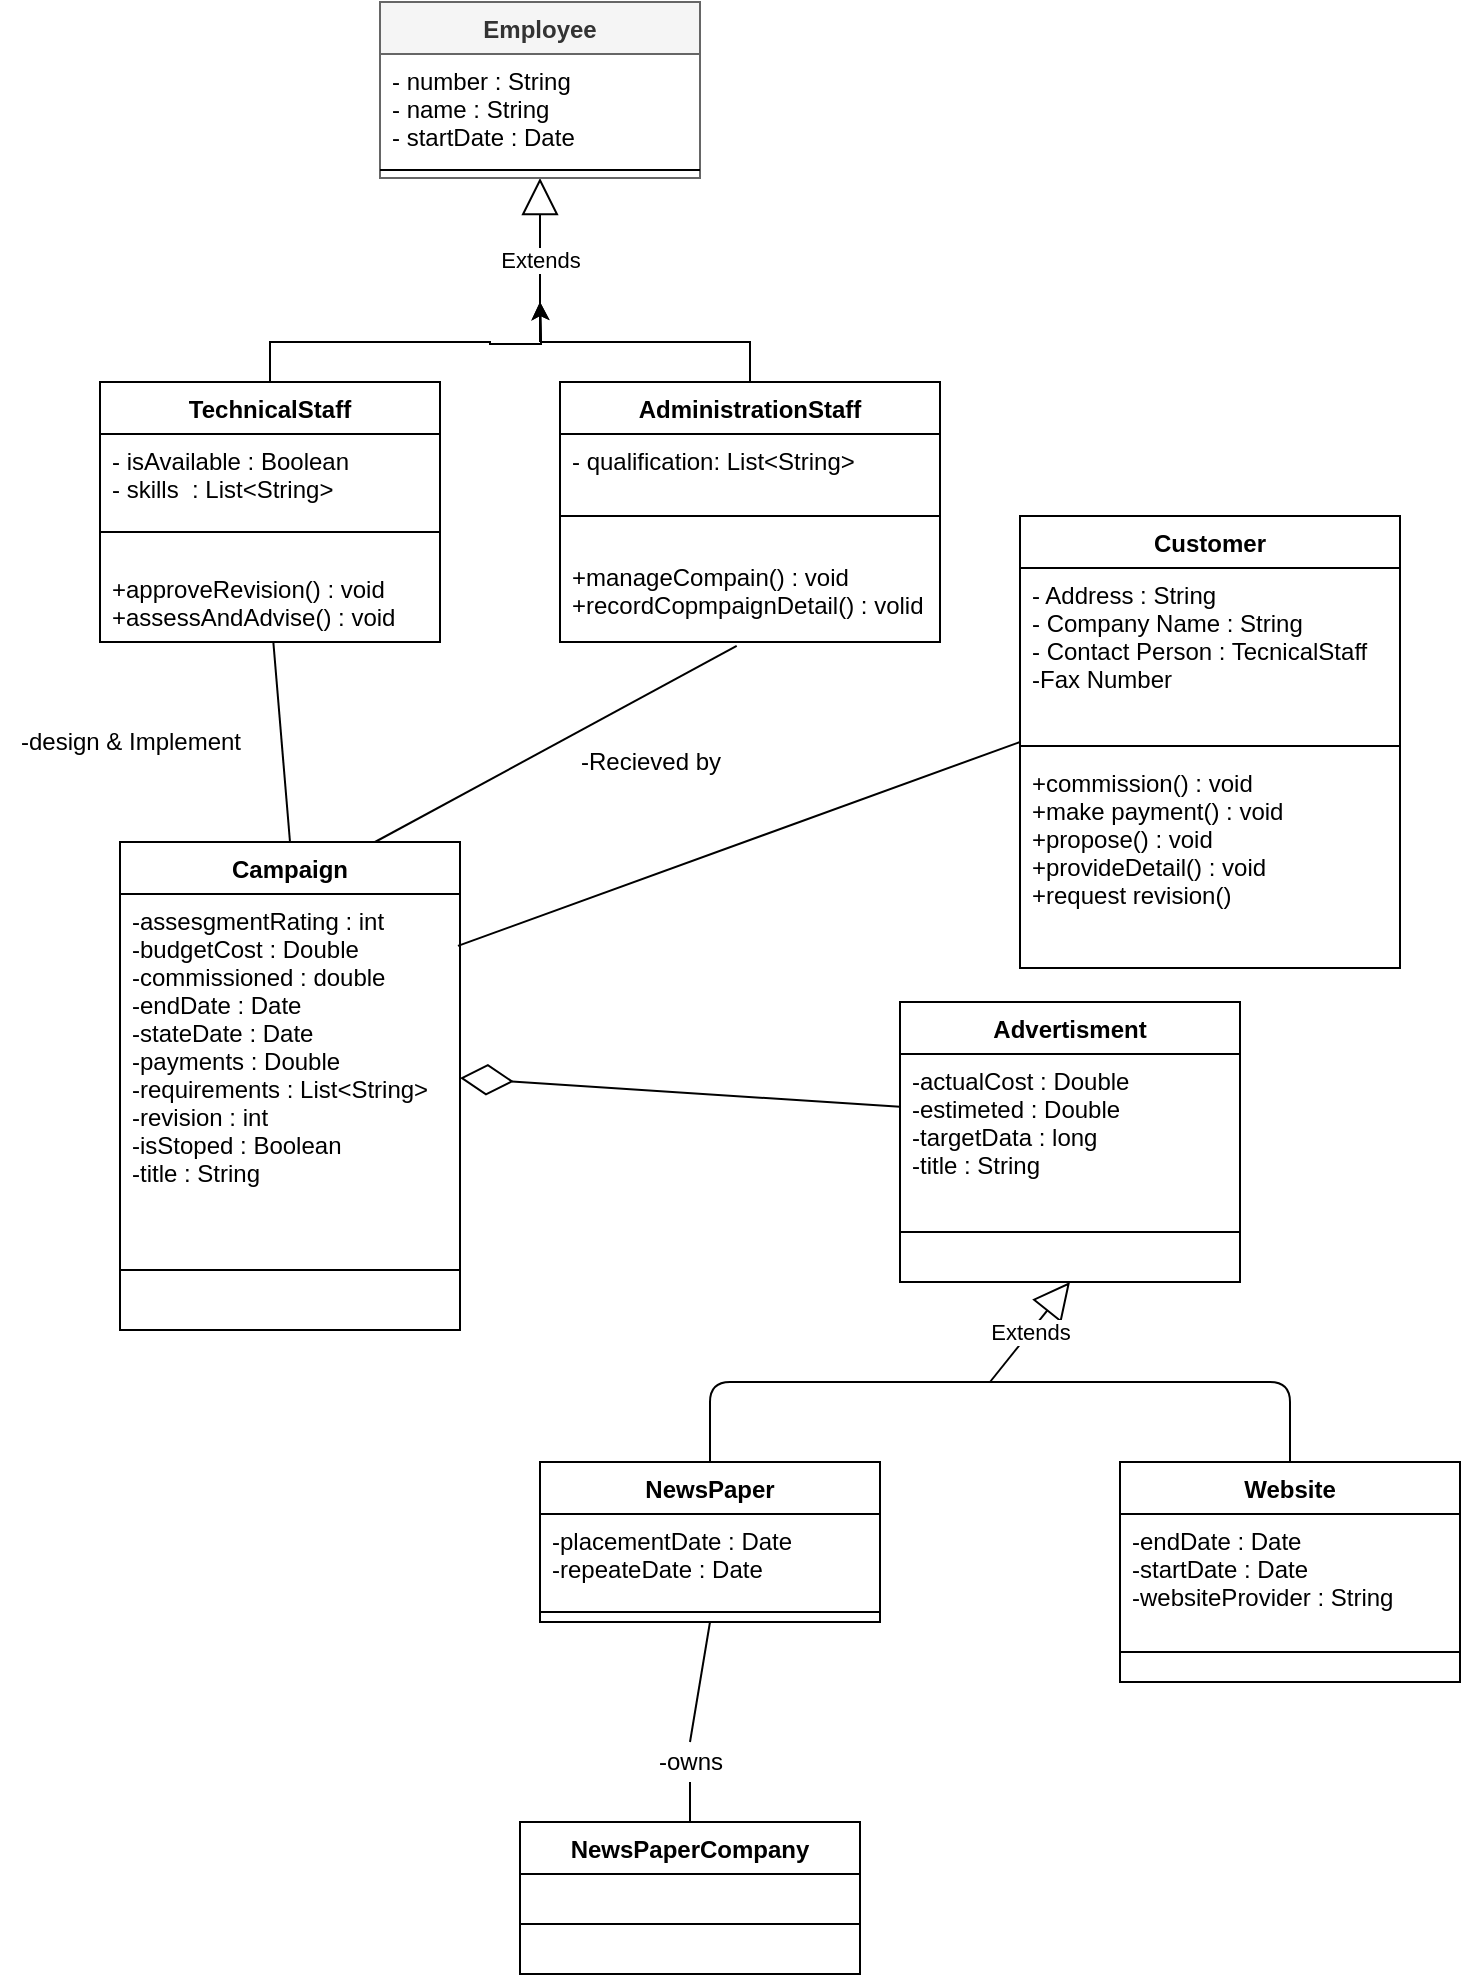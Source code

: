 <mxfile>
    <diagram id="_1IlsQg4N5QaLtDpFi36" name="Page-1">
        <mxGraphModel dx="1910" dy="1588" grid="1" gridSize="10" guides="1" tooltips="1" connect="1" arrows="1" fold="1" page="1" pageScale="1" pageWidth="850" pageHeight="1100" math="0" shadow="0">
            <root>
                <mxCell id="0"/>
                <mxCell id="1" parent="0"/>
                <mxCell id="104" style="edgeStyle=orthogonalEdgeStyle;rounded=0;orthogonalLoop=1;jettySize=auto;html=1;exitX=0.5;exitY=0;exitDx=0;exitDy=0;" parent="1" source="105" edge="1">
                    <mxGeometry relative="1" as="geometry">
                        <mxPoint x="-520" y="-930.0" as="targetPoint"/>
                    </mxGeometry>
                </mxCell>
                <mxCell id="105" value="TechnicalStaff" style="swimlane;fontStyle=1;align=center;verticalAlign=top;childLayout=stackLayout;horizontal=1;startSize=26;horizontalStack=0;resizeParent=1;resizeParentMax=0;resizeLast=0;collapsible=1;marginBottom=0;" parent="1" vertex="1">
                    <mxGeometry x="-740" y="-890" width="170" height="130" as="geometry"/>
                </mxCell>
                <mxCell id="106" value="- isAvailable : Boolean&#10;- skills  : List&lt;String&gt;" style="text;strokeColor=none;fillColor=none;align=left;verticalAlign=top;spacingLeft=4;spacingRight=4;overflow=hidden;rotatable=0;points=[[0,0.5],[1,0.5]];portConstraint=eastwest;" parent="105" vertex="1">
                    <mxGeometry y="26" width="170" height="34" as="geometry"/>
                </mxCell>
                <mxCell id="107" value="" style="line;strokeWidth=1;fillColor=none;align=left;verticalAlign=middle;spacingTop=-1;spacingLeft=3;spacingRight=3;rotatable=0;labelPosition=right;points=[];portConstraint=eastwest;" parent="105" vertex="1">
                    <mxGeometry y="60" width="170" height="30" as="geometry"/>
                </mxCell>
                <mxCell id="108" value="+approveRevision() : void&#10;+assessAndAdvise() : void" style="text;strokeColor=none;fillColor=none;align=left;verticalAlign=top;spacingLeft=4;spacingRight=4;overflow=hidden;rotatable=0;points=[[0,0.5],[1,0.5]];portConstraint=eastwest;" parent="105" vertex="1">
                    <mxGeometry y="90" width="170" height="40" as="geometry"/>
                </mxCell>
                <mxCell id="109" value="Extends" style="endArrow=block;endSize=16;endFill=0;html=1;entryX=0.5;entryY=1;entryDx=0;entryDy=0;" parent="1" target="119" edge="1">
                    <mxGeometry width="160" relative="1" as="geometry">
                        <mxPoint x="-520" y="-910" as="sourcePoint"/>
                        <mxPoint x="-535.03" y="-1050.884" as="targetPoint"/>
                    </mxGeometry>
                </mxCell>
                <mxCell id="110" style="edgeStyle=orthogonalEdgeStyle;rounded=0;orthogonalLoop=1;jettySize=auto;html=1;exitX=0.5;exitY=0;exitDx=0;exitDy=0;" parent="1" source="111" edge="1">
                    <mxGeometry relative="1" as="geometry">
                        <mxPoint x="-520" y="-930.0" as="targetPoint"/>
                    </mxGeometry>
                </mxCell>
                <mxCell id="111" value="AdministrationStaff" style="swimlane;fontStyle=1;align=center;verticalAlign=top;childLayout=stackLayout;horizontal=1;startSize=26;horizontalStack=0;resizeParent=1;resizeParentMax=0;resizeLast=0;collapsible=1;marginBottom=0;" parent="1" vertex="1">
                    <mxGeometry x="-510" y="-890" width="190" height="130" as="geometry"/>
                </mxCell>
                <mxCell id="112" value="- qualification: List&lt;String&gt;" style="text;strokeColor=none;fillColor=none;align=left;verticalAlign=top;spacingLeft=4;spacingRight=4;overflow=hidden;rotatable=0;points=[[0,0.5],[1,0.5]];portConstraint=eastwest;" parent="111" vertex="1">
                    <mxGeometry y="26" width="190" height="24" as="geometry"/>
                </mxCell>
                <mxCell id="113" value="" style="line;strokeWidth=1;fillColor=none;align=left;verticalAlign=middle;spacingTop=-1;spacingLeft=3;spacingRight=3;rotatable=0;labelPosition=right;points=[];portConstraint=eastwest;" parent="111" vertex="1">
                    <mxGeometry y="50" width="190" height="34" as="geometry"/>
                </mxCell>
                <mxCell id="114" value="+manageCompain() : void&#10;+recordCopmpaignDetail() : volid" style="text;strokeColor=none;fillColor=none;align=left;verticalAlign=top;spacingLeft=4;spacingRight=4;overflow=hidden;rotatable=0;points=[[0,0.5],[1,0.5]];portConstraint=eastwest;" parent="111" vertex="1">
                    <mxGeometry y="84" width="190" height="46" as="geometry"/>
                </mxCell>
                <mxCell id="115" value="Campaign" style="swimlane;fontStyle=1;align=center;verticalAlign=top;childLayout=stackLayout;horizontal=1;startSize=26;horizontalStack=0;resizeParent=1;resizeParentMax=0;resizeLast=0;collapsible=1;marginBottom=0;" parent="1" vertex="1">
                    <mxGeometry x="-730" y="-660" width="170" height="244" as="geometry"/>
                </mxCell>
                <mxCell id="116" value="-assesgmentRating : int&#10;-budgetCost : Double&#10;-commissioned : double&#10;-endDate : Date&#10;-stateDate : Date&#10;-payments : Double&#10;-requirements : List&lt;String&gt;&#10;-revision : int&#10;-isStoped : Boolean&#10;-title : String" style="text;strokeColor=none;fillColor=none;align=left;verticalAlign=top;spacingLeft=4;spacingRight=4;overflow=hidden;rotatable=0;points=[[0,0.5],[1,0.5]];portConstraint=eastwest;" parent="115" vertex="1">
                    <mxGeometry y="26" width="170" height="184" as="geometry"/>
                </mxCell>
                <mxCell id="117" value="" style="line;strokeWidth=1;fillColor=none;align=left;verticalAlign=middle;spacingTop=-1;spacingLeft=3;spacingRight=3;rotatable=0;labelPosition=right;points=[];portConstraint=eastwest;" parent="115" vertex="1">
                    <mxGeometry y="210" width="170" height="8" as="geometry"/>
                </mxCell>
                <mxCell id="118" value=" " style="text;strokeColor=none;fillColor=none;align=left;verticalAlign=top;spacingLeft=4;spacingRight=4;overflow=hidden;rotatable=0;points=[[0,0.5],[1,0.5]];portConstraint=eastwest;" parent="115" vertex="1">
                    <mxGeometry y="218" width="170" height="26" as="geometry"/>
                </mxCell>
                <mxCell id="119" value="Employee" style="swimlane;fontStyle=1;align=center;verticalAlign=top;childLayout=stackLayout;horizontal=1;startSize=26;horizontalStack=0;resizeParent=1;resizeParentMax=0;resizeLast=0;collapsible=1;marginBottom=0;fillColor=#f5f5f5;strokeColor=#666666;fontColor=#333333;" parent="1" vertex="1">
                    <mxGeometry x="-600" y="-1080" width="160" height="88" as="geometry"/>
                </mxCell>
                <mxCell id="120" value="- number : String&#10;- name : String&#10;- startDate : Date" style="text;strokeColor=none;fillColor=none;align=left;verticalAlign=top;spacingLeft=4;spacingRight=4;overflow=hidden;rotatable=0;points=[[0,0.5],[1,0.5]];portConstraint=eastwest;" parent="119" vertex="1">
                    <mxGeometry y="26" width="160" height="54" as="geometry"/>
                </mxCell>
                <mxCell id="121" value="" style="line;strokeWidth=1;fillColor=none;align=left;verticalAlign=middle;spacingTop=-1;spacingLeft=3;spacingRight=3;rotatable=0;labelPosition=right;points=[];portConstraint=eastwest;" parent="119" vertex="1">
                    <mxGeometry y="80" width="160" height="8" as="geometry"/>
                </mxCell>
                <mxCell id="122" value="" style="endArrow=none;html=1;exitX=0.5;exitY=0;exitDx=0;exitDy=0;" parent="1" source="115" target="108" edge="1">
                    <mxGeometry width="50" height="50" relative="1" as="geometry">
                        <mxPoint x="-650" y="-700" as="sourcePoint"/>
                        <mxPoint x="-600" y="-750" as="targetPoint"/>
                    </mxGeometry>
                </mxCell>
                <mxCell id="123" value="" style="endArrow=none;html=1;exitX=0.75;exitY=0;exitDx=0;exitDy=0;entryX=0.465;entryY=1.042;entryDx=0;entryDy=0;entryPerimeter=0;" parent="1" source="115" target="114" edge="1">
                    <mxGeometry width="50" height="50" relative="1" as="geometry">
                        <mxPoint x="-635" y="-650" as="sourcePoint"/>
                        <mxPoint x="-643.333" y="-750" as="targetPoint"/>
                    </mxGeometry>
                </mxCell>
                <mxCell id="124" value="Customer" style="swimlane;fontStyle=1;align=center;verticalAlign=top;childLayout=stackLayout;horizontal=1;startSize=26;horizontalStack=0;resizeParent=1;resizeParentMax=0;resizeLast=0;collapsible=1;marginBottom=0;" parent="1" vertex="1">
                    <mxGeometry x="-280" y="-823" width="190" height="226" as="geometry"/>
                </mxCell>
                <mxCell id="125" value="- Address : String&#10;- Company Name : String&#10;- Contact Person : TecnicalStaff&#10;-Fax Number&#10;" style="text;strokeColor=none;fillColor=none;align=left;verticalAlign=top;spacingLeft=4;spacingRight=4;overflow=hidden;rotatable=0;points=[[0,0.5],[1,0.5]];portConstraint=eastwest;" parent="124" vertex="1">
                    <mxGeometry y="26" width="190" height="84" as="geometry"/>
                </mxCell>
                <mxCell id="126" value="" style="line;strokeWidth=1;fillColor=none;align=left;verticalAlign=middle;spacingTop=-1;spacingLeft=3;spacingRight=3;rotatable=0;labelPosition=right;points=[];portConstraint=eastwest;" parent="124" vertex="1">
                    <mxGeometry y="110" width="190" height="10" as="geometry"/>
                </mxCell>
                <mxCell id="127" value="+commission() : void&#10;+make payment() : void&#10;+propose() : void&#10;+provideDetail() : void&#10;+request revision()" style="text;strokeColor=none;fillColor=none;align=left;verticalAlign=top;spacingLeft=4;spacingRight=4;overflow=hidden;rotatable=0;points=[[0,0.5],[1,0.5]];portConstraint=eastwest;" parent="124" vertex="1">
                    <mxGeometry y="120" width="190" height="106" as="geometry"/>
                </mxCell>
                <mxCell id="128" value="" style="endArrow=none;html=1;exitX=0.994;exitY=0.141;exitDx=0;exitDy=0;entryX=0;entryY=0.5;entryDx=0;entryDy=0;exitPerimeter=0;" parent="1" source="116" target="124" edge="1">
                    <mxGeometry width="50" height="50" relative="1" as="geometry">
                        <mxPoint x="-592.5" y="-650" as="sourcePoint"/>
                        <mxPoint x="-390.95" y="-758.068" as="targetPoint"/>
                    </mxGeometry>
                </mxCell>
                <mxCell id="129" value="Advertisment" style="swimlane;fontStyle=1;align=center;verticalAlign=top;childLayout=stackLayout;horizontal=1;startSize=26;horizontalStack=0;resizeParent=1;resizeParentMax=0;resizeLast=0;collapsible=1;marginBottom=0;" parent="1" vertex="1">
                    <mxGeometry x="-340" y="-580" width="170" height="140" as="geometry"/>
                </mxCell>
                <mxCell id="130" value="-actualCost : Double&#10;-estimeted : Double&#10;-targetData : long&#10;-title : String" style="text;strokeColor=none;fillColor=none;align=left;verticalAlign=top;spacingLeft=4;spacingRight=4;overflow=hidden;rotatable=0;points=[[0,0.5],[1,0.5]];portConstraint=eastwest;" parent="129" vertex="1">
                    <mxGeometry y="26" width="170" height="64" as="geometry"/>
                </mxCell>
                <mxCell id="131" value="" style="line;strokeWidth=1;fillColor=none;align=left;verticalAlign=middle;spacingTop=-1;spacingLeft=3;spacingRight=3;rotatable=0;labelPosition=right;points=[];portConstraint=eastwest;" parent="129" vertex="1">
                    <mxGeometry y="90" width="170" height="50" as="geometry"/>
                </mxCell>
                <mxCell id="132" value="" style="endArrow=diamondThin;endFill=0;endSize=24;html=1;entryX=1;entryY=0.5;entryDx=0;entryDy=0;" parent="1" source="130" target="116" edge="1">
                    <mxGeometry width="160" relative="1" as="geometry">
                        <mxPoint x="-550" y="-538.59" as="sourcePoint"/>
                        <mxPoint x="-390" y="-538.59" as="targetPoint"/>
                    </mxGeometry>
                </mxCell>
                <mxCell id="133" value="NewsPaper" style="swimlane;fontStyle=1;align=center;verticalAlign=top;childLayout=stackLayout;horizontal=1;startSize=26;horizontalStack=0;resizeParent=1;resizeParentMax=0;resizeLast=0;collapsible=1;marginBottom=0;" parent="1" vertex="1">
                    <mxGeometry x="-520" y="-350" width="170" height="80" as="geometry"/>
                </mxCell>
                <mxCell id="134" value="-placementDate : Date&#10;-repeateDate : Date" style="text;strokeColor=none;fillColor=none;align=left;verticalAlign=top;spacingLeft=4;spacingRight=4;overflow=hidden;rotatable=0;points=[[0,0.5],[1,0.5]];portConstraint=eastwest;" parent="133" vertex="1">
                    <mxGeometry y="26" width="170" height="44" as="geometry"/>
                </mxCell>
                <mxCell id="135" value="" style="line;strokeWidth=1;fillColor=none;align=left;verticalAlign=middle;spacingTop=-1;spacingLeft=3;spacingRight=3;rotatable=0;labelPosition=right;points=[];portConstraint=eastwest;" parent="133" vertex="1">
                    <mxGeometry y="70" width="170" height="10" as="geometry"/>
                </mxCell>
                <mxCell id="136" value="Extends" style="endArrow=block;endSize=16;endFill=0;html=1;entryX=0.5;entryY=1;entryDx=0;entryDy=0;" parent="1" target="129" edge="1">
                    <mxGeometry width="160" relative="1" as="geometry">
                        <mxPoint x="-295" y="-390" as="sourcePoint"/>
                        <mxPoint x="-270" y="-470" as="targetPoint"/>
                    </mxGeometry>
                </mxCell>
                <mxCell id="137" value="Website" style="swimlane;fontStyle=1;align=center;verticalAlign=top;childLayout=stackLayout;horizontal=1;startSize=26;horizontalStack=0;resizeParent=1;resizeParentMax=0;resizeLast=0;collapsible=1;marginBottom=0;" parent="1" vertex="1">
                    <mxGeometry x="-230" y="-350" width="170" height="110" as="geometry"/>
                </mxCell>
                <mxCell id="138" value="-endDate : Date&#10;-startDate : Date&#10;-websiteProvider : String" style="text;strokeColor=none;fillColor=none;align=left;verticalAlign=top;spacingLeft=4;spacingRight=4;overflow=hidden;rotatable=0;points=[[0,0.5],[1,0.5]];portConstraint=eastwest;" parent="137" vertex="1">
                    <mxGeometry y="26" width="170" height="54" as="geometry"/>
                </mxCell>
                <mxCell id="139" value="" style="line;strokeWidth=1;fillColor=none;align=left;verticalAlign=middle;spacingTop=-1;spacingLeft=3;spacingRight=3;rotatable=0;labelPosition=right;points=[];portConstraint=eastwest;" parent="137" vertex="1">
                    <mxGeometry y="80" width="170" height="30" as="geometry"/>
                </mxCell>
                <mxCell id="140" value="NewsPaperCompany" style="swimlane;fontStyle=1;align=center;verticalAlign=top;childLayout=stackLayout;horizontal=1;startSize=26;horizontalStack=0;resizeParent=1;resizeParentMax=0;resizeLast=0;collapsible=1;marginBottom=0;" parent="1" vertex="1">
                    <mxGeometry x="-530" y="-170" width="170" height="76" as="geometry"/>
                </mxCell>
                <mxCell id="141" value="" style="line;strokeWidth=1;fillColor=none;align=left;verticalAlign=middle;spacingTop=-1;spacingLeft=3;spacingRight=3;rotatable=0;labelPosition=right;points=[];portConstraint=eastwest;" parent="140" vertex="1">
                    <mxGeometry y="26" width="170" height="50" as="geometry"/>
                </mxCell>
                <mxCell id="142" value="" style="endArrow=none;html=1;exitX=0.5;exitY=0;exitDx=0;exitDy=0;entryX=0.5;entryY=1;entryDx=0;entryDy=0;startArrow=none;" parent="1" source="147" target="133" edge="1">
                    <mxGeometry width="50" height="50" relative="1" as="geometry">
                        <mxPoint x="-445" y="-190" as="sourcePoint"/>
                        <mxPoint x="-490" y="-270" as="targetPoint"/>
                    </mxGeometry>
                </mxCell>
                <mxCell id="143" value="" style="endArrow=none;html=1;exitX=0.5;exitY=0;exitDx=0;exitDy=0;entryX=0.5;entryY=1;entryDx=0;entryDy=0;" parent="1" source="140" target="147" edge="1">
                    <mxGeometry width="50" height="50" relative="1" as="geometry">
                        <mxPoint x="-545" y="-200" as="sourcePoint"/>
                        <mxPoint x="-355" y="-260" as="targetPoint"/>
                    </mxGeometry>
                </mxCell>
                <mxCell id="144" value="" style="endArrow=none;html=1;entryX=0.5;entryY=0;entryDx=0;entryDy=0;exitX=0.5;exitY=0;exitDx=0;exitDy=0;" parent="1" source="133" target="137" edge="1">
                    <mxGeometry width="50" height="50" relative="1" as="geometry">
                        <mxPoint x="-220" y="-450" as="sourcePoint"/>
                        <mxPoint x="-260" y="-350" as="targetPoint"/>
                        <Array as="points">
                            <mxPoint x="-435" y="-390"/>
                            <mxPoint x="-300" y="-390"/>
                            <mxPoint x="-145" y="-390"/>
                        </Array>
                    </mxGeometry>
                </mxCell>
                <mxCell id="145" value="-design &amp;amp; Implement" style="text;html=1;align=center;verticalAlign=middle;resizable=0;points=[];autosize=1;strokeColor=none;" parent="1" vertex="1">
                    <mxGeometry x="-790" y="-720" width="130" height="20" as="geometry"/>
                </mxCell>
                <mxCell id="146" value="-Recieved by" style="text;html=1;align=center;verticalAlign=middle;resizable=0;points=[];autosize=1;strokeColor=none;" parent="1" vertex="1">
                    <mxGeometry x="-510" y="-710" width="90" height="20" as="geometry"/>
                </mxCell>
                <mxCell id="147" value="-owns&lt;br&gt;" style="text;html=1;align=center;verticalAlign=middle;resizable=0;points=[];autosize=1;strokeColor=none;" parent="1" vertex="1">
                    <mxGeometry x="-470" y="-210" width="50" height="20" as="geometry"/>
                </mxCell>
                <mxCell id="148" value="" style="endArrow=none;html=1;exitX=0.5;exitY=0;exitDx=0;exitDy=0;entryX=0.5;entryY=1;entryDx=0;entryDy=0;startArrow=none;" parent="1" target="147" edge="1">
                    <mxGeometry width="50" height="50" relative="1" as="geometry">
                        <mxPoint x="-445" y="-190" as="sourcePoint"/>
                        <mxPoint x="-435" y="-240" as="targetPoint"/>
                    </mxGeometry>
                </mxCell>
            </root>
        </mxGraphModel>
    </diagram>
</mxfile>